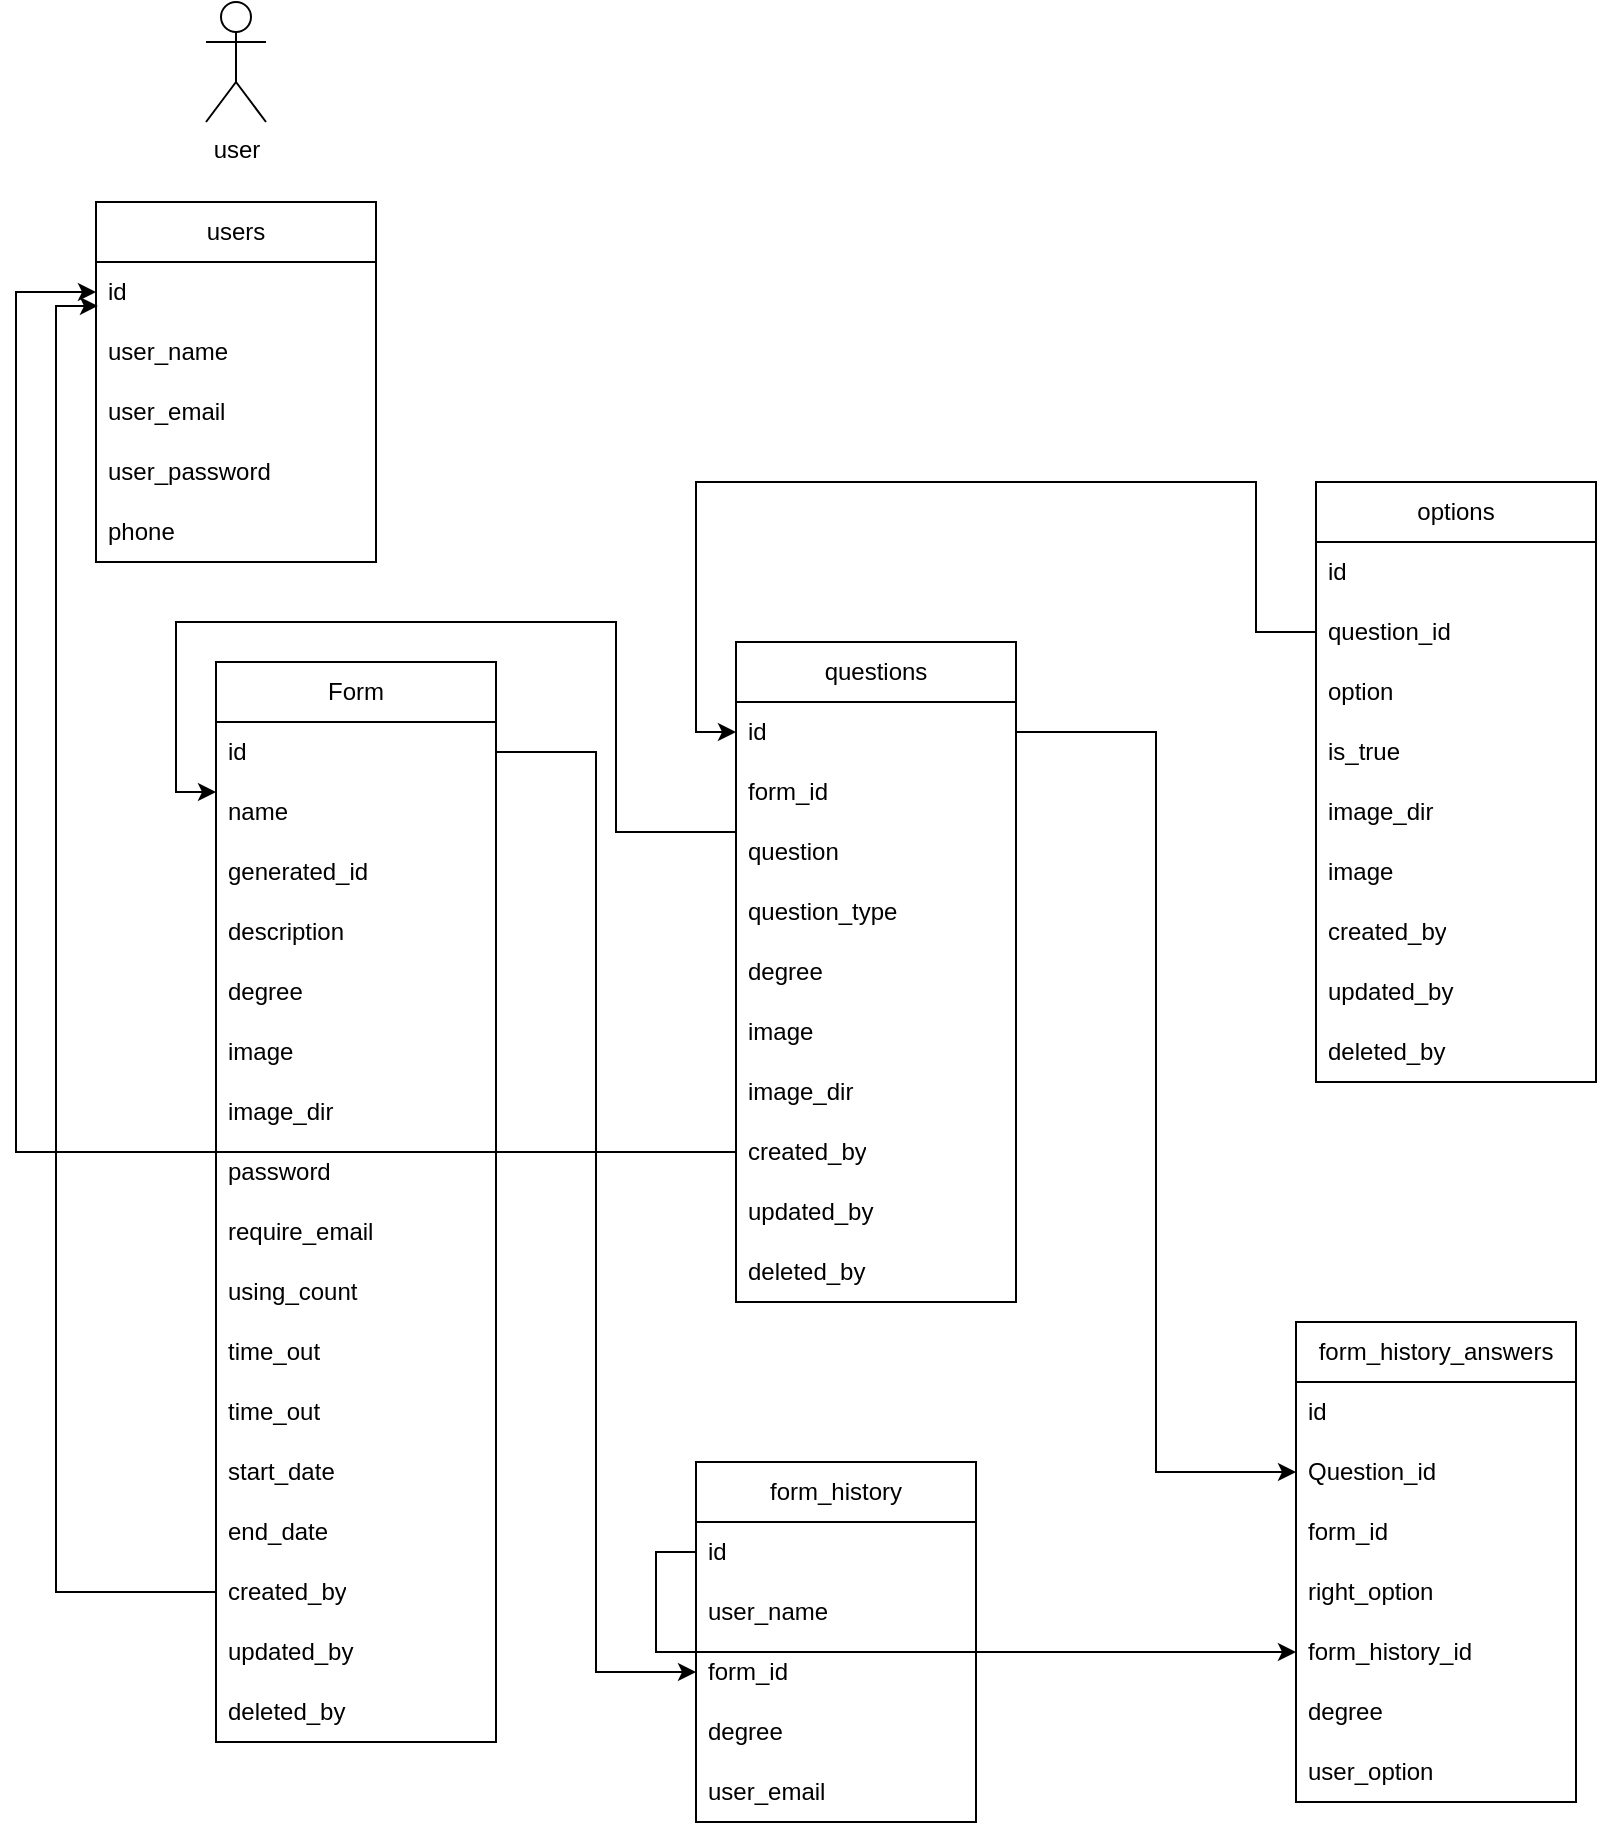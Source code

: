 <mxfile version="23.1.1" type="device">
  <diagram name="Page-1" id="zqJWefh8cCMS7qTuhWva">
    <mxGraphModel dx="1510" dy="678" grid="1" gridSize="10" guides="1" tooltips="1" connect="1" arrows="1" fold="1" page="1" pageScale="1" pageWidth="850" pageHeight="1100" math="0" shadow="0">
      <root>
        <mxCell id="0" />
        <mxCell id="1" parent="0" />
        <mxCell id="17IRoXpBVs0I1yonGBri-2" value="users" style="swimlane;fontStyle=0;childLayout=stackLayout;horizontal=1;startSize=30;horizontalStack=0;resizeParent=1;resizeParentMax=0;resizeLast=0;collapsible=1;marginBottom=0;whiteSpace=wrap;html=1;" vertex="1" parent="1">
          <mxGeometry x="60" y="150" width="140" height="180" as="geometry" />
        </mxCell>
        <mxCell id="17IRoXpBVs0I1yonGBri-3" value="id" style="text;strokeColor=none;fillColor=none;align=left;verticalAlign=middle;spacingLeft=4;spacingRight=4;overflow=hidden;points=[[0,0.5],[1,0.5]];portConstraint=eastwest;rotatable=0;whiteSpace=wrap;html=1;" vertex="1" parent="17IRoXpBVs0I1yonGBri-2">
          <mxGeometry y="30" width="140" height="30" as="geometry" />
        </mxCell>
        <mxCell id="17IRoXpBVs0I1yonGBri-4" value="user_name" style="text;strokeColor=none;fillColor=none;align=left;verticalAlign=middle;spacingLeft=4;spacingRight=4;overflow=hidden;points=[[0,0.5],[1,0.5]];portConstraint=eastwest;rotatable=0;whiteSpace=wrap;html=1;" vertex="1" parent="17IRoXpBVs0I1yonGBri-2">
          <mxGeometry y="60" width="140" height="30" as="geometry" />
        </mxCell>
        <mxCell id="17IRoXpBVs0I1yonGBri-5" value="user_email" style="text;strokeColor=none;fillColor=none;align=left;verticalAlign=middle;spacingLeft=4;spacingRight=4;overflow=hidden;points=[[0,0.5],[1,0.5]];portConstraint=eastwest;rotatable=0;whiteSpace=wrap;html=1;" vertex="1" parent="17IRoXpBVs0I1yonGBri-2">
          <mxGeometry y="90" width="140" height="30" as="geometry" />
        </mxCell>
        <mxCell id="17IRoXpBVs0I1yonGBri-6" value="user_password" style="text;strokeColor=none;fillColor=none;align=left;verticalAlign=middle;spacingLeft=4;spacingRight=4;overflow=hidden;points=[[0,0.5],[1,0.5]];portConstraint=eastwest;rotatable=0;whiteSpace=wrap;html=1;" vertex="1" parent="17IRoXpBVs0I1yonGBri-2">
          <mxGeometry y="120" width="140" height="30" as="geometry" />
        </mxCell>
        <mxCell id="17IRoXpBVs0I1yonGBri-7" value="phone" style="text;strokeColor=none;fillColor=none;align=left;verticalAlign=middle;spacingLeft=4;spacingRight=4;overflow=hidden;points=[[0,0.5],[1,0.5]];portConstraint=eastwest;rotatable=0;whiteSpace=wrap;html=1;" vertex="1" parent="17IRoXpBVs0I1yonGBri-2">
          <mxGeometry y="150" width="140" height="30" as="geometry" />
        </mxCell>
        <mxCell id="17IRoXpBVs0I1yonGBri-23" value="user&lt;br&gt;" style="shape=umlActor;verticalLabelPosition=bottom;verticalAlign=top;html=1;outlineConnect=0;" vertex="1" parent="1">
          <mxGeometry x="115" y="50" width="30" height="60" as="geometry" />
        </mxCell>
        <mxCell id="17IRoXpBVs0I1yonGBri-28" value="Form" style="swimlane;fontStyle=0;childLayout=stackLayout;horizontal=1;startSize=30;horizontalStack=0;resizeParent=1;resizeParentMax=0;resizeLast=0;collapsible=1;marginBottom=0;whiteSpace=wrap;html=1;" vertex="1" parent="1">
          <mxGeometry x="120" y="380" width="140" height="540" as="geometry" />
        </mxCell>
        <mxCell id="17IRoXpBVs0I1yonGBri-29" value="id" style="text;strokeColor=none;fillColor=none;align=left;verticalAlign=middle;spacingLeft=4;spacingRight=4;overflow=hidden;points=[[0,0.5],[1,0.5]];portConstraint=eastwest;rotatable=0;whiteSpace=wrap;html=1;" vertex="1" parent="17IRoXpBVs0I1yonGBri-28">
          <mxGeometry y="30" width="140" height="30" as="geometry" />
        </mxCell>
        <mxCell id="17IRoXpBVs0I1yonGBri-30" value="name" style="text;strokeColor=none;fillColor=none;align=left;verticalAlign=middle;spacingLeft=4;spacingRight=4;overflow=hidden;points=[[0,0.5],[1,0.5]];portConstraint=eastwest;rotatable=0;whiteSpace=wrap;html=1;" vertex="1" parent="17IRoXpBVs0I1yonGBri-28">
          <mxGeometry y="60" width="140" height="30" as="geometry" />
        </mxCell>
        <mxCell id="17IRoXpBVs0I1yonGBri-31" value="generated_id" style="text;strokeColor=none;fillColor=none;align=left;verticalAlign=middle;spacingLeft=4;spacingRight=4;overflow=hidden;points=[[0,0.5],[1,0.5]];portConstraint=eastwest;rotatable=0;whiteSpace=wrap;html=1;" vertex="1" parent="17IRoXpBVs0I1yonGBri-28">
          <mxGeometry y="90" width="140" height="30" as="geometry" />
        </mxCell>
        <mxCell id="17IRoXpBVs0I1yonGBri-32" value="description" style="text;strokeColor=none;fillColor=none;align=left;verticalAlign=middle;spacingLeft=4;spacingRight=4;overflow=hidden;points=[[0,0.5],[1,0.5]];portConstraint=eastwest;rotatable=0;whiteSpace=wrap;html=1;" vertex="1" parent="17IRoXpBVs0I1yonGBri-28">
          <mxGeometry y="120" width="140" height="30" as="geometry" />
        </mxCell>
        <mxCell id="17IRoXpBVs0I1yonGBri-34" value="degree" style="text;strokeColor=none;fillColor=none;align=left;verticalAlign=middle;spacingLeft=4;spacingRight=4;overflow=hidden;points=[[0,0.5],[1,0.5]];portConstraint=eastwest;rotatable=0;whiteSpace=wrap;html=1;" vertex="1" parent="17IRoXpBVs0I1yonGBri-28">
          <mxGeometry y="150" width="140" height="30" as="geometry" />
        </mxCell>
        <mxCell id="17IRoXpBVs0I1yonGBri-35" value="image" style="text;strokeColor=none;fillColor=none;align=left;verticalAlign=middle;spacingLeft=4;spacingRight=4;overflow=hidden;points=[[0,0.5],[1,0.5]];portConstraint=eastwest;rotatable=0;whiteSpace=wrap;html=1;" vertex="1" parent="17IRoXpBVs0I1yonGBri-28">
          <mxGeometry y="180" width="140" height="30" as="geometry" />
        </mxCell>
        <mxCell id="17IRoXpBVs0I1yonGBri-36" value="image_dir" style="text;strokeColor=none;fillColor=none;align=left;verticalAlign=middle;spacingLeft=4;spacingRight=4;overflow=hidden;points=[[0,0.5],[1,0.5]];portConstraint=eastwest;rotatable=0;whiteSpace=wrap;html=1;" vertex="1" parent="17IRoXpBVs0I1yonGBri-28">
          <mxGeometry y="210" width="140" height="30" as="geometry" />
        </mxCell>
        <mxCell id="17IRoXpBVs0I1yonGBri-37" value="password" style="text;strokeColor=none;fillColor=none;align=left;verticalAlign=middle;spacingLeft=4;spacingRight=4;overflow=hidden;points=[[0,0.5],[1,0.5]];portConstraint=eastwest;rotatable=0;whiteSpace=wrap;html=1;" vertex="1" parent="17IRoXpBVs0I1yonGBri-28">
          <mxGeometry y="240" width="140" height="30" as="geometry" />
        </mxCell>
        <mxCell id="17IRoXpBVs0I1yonGBri-38" value="require_email" style="text;strokeColor=none;fillColor=none;align=left;verticalAlign=middle;spacingLeft=4;spacingRight=4;overflow=hidden;points=[[0,0.5],[1,0.5]];portConstraint=eastwest;rotatable=0;whiteSpace=wrap;html=1;" vertex="1" parent="17IRoXpBVs0I1yonGBri-28">
          <mxGeometry y="270" width="140" height="30" as="geometry" />
        </mxCell>
        <mxCell id="17IRoXpBVs0I1yonGBri-49" value="using_count" style="text;strokeColor=none;fillColor=none;align=left;verticalAlign=middle;spacingLeft=4;spacingRight=4;overflow=hidden;points=[[0,0.5],[1,0.5]];portConstraint=eastwest;rotatable=0;whiteSpace=wrap;html=1;" vertex="1" parent="17IRoXpBVs0I1yonGBri-28">
          <mxGeometry y="300" width="140" height="30" as="geometry" />
        </mxCell>
        <mxCell id="17IRoXpBVs0I1yonGBri-50" value="time_out" style="text;strokeColor=none;fillColor=none;align=left;verticalAlign=middle;spacingLeft=4;spacingRight=4;overflow=hidden;points=[[0,0.5],[1,0.5]];portConstraint=eastwest;rotatable=0;whiteSpace=wrap;html=1;" vertex="1" parent="17IRoXpBVs0I1yonGBri-28">
          <mxGeometry y="330" width="140" height="30" as="geometry" />
        </mxCell>
        <mxCell id="17IRoXpBVs0I1yonGBri-51" value="time_out" style="text;strokeColor=none;fillColor=none;align=left;verticalAlign=middle;spacingLeft=4;spacingRight=4;overflow=hidden;points=[[0,0.5],[1,0.5]];portConstraint=eastwest;rotatable=0;whiteSpace=wrap;html=1;" vertex="1" parent="17IRoXpBVs0I1yonGBri-28">
          <mxGeometry y="360" width="140" height="30" as="geometry" />
        </mxCell>
        <mxCell id="17IRoXpBVs0I1yonGBri-52" value="start_date" style="text;strokeColor=none;fillColor=none;align=left;verticalAlign=middle;spacingLeft=4;spacingRight=4;overflow=hidden;points=[[0,0.5],[1,0.5]];portConstraint=eastwest;rotatable=0;whiteSpace=wrap;html=1;" vertex="1" parent="17IRoXpBVs0I1yonGBri-28">
          <mxGeometry y="390" width="140" height="30" as="geometry" />
        </mxCell>
        <mxCell id="17IRoXpBVs0I1yonGBri-53" value="end_date" style="text;strokeColor=none;fillColor=none;align=left;verticalAlign=middle;spacingLeft=4;spacingRight=4;overflow=hidden;points=[[0,0.5],[1,0.5]];portConstraint=eastwest;rotatable=0;whiteSpace=wrap;html=1;" vertex="1" parent="17IRoXpBVs0I1yonGBri-28">
          <mxGeometry y="420" width="140" height="30" as="geometry" />
        </mxCell>
        <mxCell id="17IRoXpBVs0I1yonGBri-54" value="created_by" style="text;strokeColor=none;fillColor=none;align=left;verticalAlign=middle;spacingLeft=4;spacingRight=4;overflow=hidden;points=[[0,0.5],[1,0.5]];portConstraint=eastwest;rotatable=0;whiteSpace=wrap;html=1;" vertex="1" parent="17IRoXpBVs0I1yonGBri-28">
          <mxGeometry y="450" width="140" height="30" as="geometry" />
        </mxCell>
        <mxCell id="17IRoXpBVs0I1yonGBri-55" value="updated_by" style="text;strokeColor=none;fillColor=none;align=left;verticalAlign=middle;spacingLeft=4;spacingRight=4;overflow=hidden;points=[[0,0.5],[1,0.5]];portConstraint=eastwest;rotatable=0;whiteSpace=wrap;html=1;" vertex="1" parent="17IRoXpBVs0I1yonGBri-28">
          <mxGeometry y="480" width="140" height="30" as="geometry" />
        </mxCell>
        <mxCell id="17IRoXpBVs0I1yonGBri-56" value="deleted_by" style="text;strokeColor=none;fillColor=none;align=left;verticalAlign=middle;spacingLeft=4;spacingRight=4;overflow=hidden;points=[[0,0.5],[1,0.5]];portConstraint=eastwest;rotatable=0;whiteSpace=wrap;html=1;" vertex="1" parent="17IRoXpBVs0I1yonGBri-28">
          <mxGeometry y="510" width="140" height="30" as="geometry" />
        </mxCell>
        <mxCell id="17IRoXpBVs0I1yonGBri-59" style="edgeStyle=orthogonalEdgeStyle;rounded=0;orthogonalLoop=1;jettySize=auto;html=1;exitX=0;exitY=0.5;exitDx=0;exitDy=0;entryX=0.007;entryY=0.733;entryDx=0;entryDy=0;entryPerimeter=0;" edge="1" parent="1" source="17IRoXpBVs0I1yonGBri-54" target="17IRoXpBVs0I1yonGBri-3">
          <mxGeometry relative="1" as="geometry">
            <Array as="points">
              <mxPoint x="40" y="845" />
              <mxPoint x="40" y="202" />
            </Array>
          </mxGeometry>
        </mxCell>
        <mxCell id="17IRoXpBVs0I1yonGBri-63" value="questions" style="swimlane;fontStyle=0;childLayout=stackLayout;horizontal=1;startSize=30;horizontalStack=0;resizeParent=1;resizeParentMax=0;resizeLast=0;collapsible=1;marginBottom=0;whiteSpace=wrap;html=1;" vertex="1" parent="1">
          <mxGeometry x="380" y="370" width="140" height="330" as="geometry" />
        </mxCell>
        <mxCell id="17IRoXpBVs0I1yonGBri-64" value="id" style="text;strokeColor=none;fillColor=none;align=left;verticalAlign=middle;spacingLeft=4;spacingRight=4;overflow=hidden;points=[[0,0.5],[1,0.5]];portConstraint=eastwest;rotatable=0;whiteSpace=wrap;html=1;" vertex="1" parent="17IRoXpBVs0I1yonGBri-63">
          <mxGeometry y="30" width="140" height="30" as="geometry" />
        </mxCell>
        <mxCell id="17IRoXpBVs0I1yonGBri-65" value="form_id" style="text;strokeColor=none;fillColor=none;align=left;verticalAlign=middle;spacingLeft=4;spacingRight=4;overflow=hidden;points=[[0,0.5],[1,0.5]];portConstraint=eastwest;rotatable=0;whiteSpace=wrap;html=1;" vertex="1" parent="17IRoXpBVs0I1yonGBri-63">
          <mxGeometry y="60" width="140" height="30" as="geometry" />
        </mxCell>
        <mxCell id="17IRoXpBVs0I1yonGBri-66" value="question" style="text;strokeColor=none;fillColor=none;align=left;verticalAlign=middle;spacingLeft=4;spacingRight=4;overflow=hidden;points=[[0,0.5],[1,0.5]];portConstraint=eastwest;rotatable=0;whiteSpace=wrap;html=1;" vertex="1" parent="17IRoXpBVs0I1yonGBri-63">
          <mxGeometry y="90" width="140" height="30" as="geometry" />
        </mxCell>
        <mxCell id="17IRoXpBVs0I1yonGBri-67" value="question_type" style="text;strokeColor=none;fillColor=none;align=left;verticalAlign=middle;spacingLeft=4;spacingRight=4;overflow=hidden;points=[[0,0.5],[1,0.5]];portConstraint=eastwest;rotatable=0;whiteSpace=wrap;html=1;" vertex="1" parent="17IRoXpBVs0I1yonGBri-63">
          <mxGeometry y="120" width="140" height="30" as="geometry" />
        </mxCell>
        <mxCell id="17IRoXpBVs0I1yonGBri-68" value="degree" style="text;strokeColor=none;fillColor=none;align=left;verticalAlign=middle;spacingLeft=4;spacingRight=4;overflow=hidden;points=[[0,0.5],[1,0.5]];portConstraint=eastwest;rotatable=0;whiteSpace=wrap;html=1;" vertex="1" parent="17IRoXpBVs0I1yonGBri-63">
          <mxGeometry y="150" width="140" height="30" as="geometry" />
        </mxCell>
        <mxCell id="17IRoXpBVs0I1yonGBri-69" value="image" style="text;strokeColor=none;fillColor=none;align=left;verticalAlign=middle;spacingLeft=4;spacingRight=4;overflow=hidden;points=[[0,0.5],[1,0.5]];portConstraint=eastwest;rotatable=0;whiteSpace=wrap;html=1;" vertex="1" parent="17IRoXpBVs0I1yonGBri-63">
          <mxGeometry y="180" width="140" height="30" as="geometry" />
        </mxCell>
        <mxCell id="17IRoXpBVs0I1yonGBri-70" value="image_dir" style="text;strokeColor=none;fillColor=none;align=left;verticalAlign=middle;spacingLeft=4;spacingRight=4;overflow=hidden;points=[[0,0.5],[1,0.5]];portConstraint=eastwest;rotatable=0;whiteSpace=wrap;html=1;" vertex="1" parent="17IRoXpBVs0I1yonGBri-63">
          <mxGeometry y="210" width="140" height="30" as="geometry" />
        </mxCell>
        <mxCell id="17IRoXpBVs0I1yonGBri-71" value="created_by" style="text;strokeColor=none;fillColor=none;align=left;verticalAlign=middle;spacingLeft=4;spacingRight=4;overflow=hidden;points=[[0,0.5],[1,0.5]];portConstraint=eastwest;rotatable=0;whiteSpace=wrap;html=1;" vertex="1" parent="17IRoXpBVs0I1yonGBri-63">
          <mxGeometry y="240" width="140" height="30" as="geometry" />
        </mxCell>
        <mxCell id="17IRoXpBVs0I1yonGBri-72" value="updated_by" style="text;strokeColor=none;fillColor=none;align=left;verticalAlign=middle;spacingLeft=4;spacingRight=4;overflow=hidden;points=[[0,0.5],[1,0.5]];portConstraint=eastwest;rotatable=0;whiteSpace=wrap;html=1;" vertex="1" parent="17IRoXpBVs0I1yonGBri-63">
          <mxGeometry y="270" width="140" height="30" as="geometry" />
        </mxCell>
        <mxCell id="17IRoXpBVs0I1yonGBri-73" value="deleted_by" style="text;strokeColor=none;fillColor=none;align=left;verticalAlign=middle;spacingLeft=4;spacingRight=4;overflow=hidden;points=[[0,0.5],[1,0.5]];portConstraint=eastwest;rotatable=0;whiteSpace=wrap;html=1;" vertex="1" parent="17IRoXpBVs0I1yonGBri-63">
          <mxGeometry y="300" width="140" height="30" as="geometry" />
        </mxCell>
        <mxCell id="17IRoXpBVs0I1yonGBri-81" style="edgeStyle=orthogonalEdgeStyle;rounded=0;orthogonalLoop=1;jettySize=auto;html=1;exitX=0;exitY=0.5;exitDx=0;exitDy=0;entryX=0;entryY=0.5;entryDx=0;entryDy=0;" edge="1" parent="1">
          <mxGeometry relative="1" as="geometry">
            <mxPoint x="380" y="465" as="sourcePoint" />
            <mxPoint x="120" y="445" as="targetPoint" />
            <Array as="points">
              <mxPoint x="320" y="465" />
              <mxPoint x="320" y="360" />
              <mxPoint x="100" y="360" />
              <mxPoint x="100" y="445" />
            </Array>
          </mxGeometry>
        </mxCell>
        <mxCell id="17IRoXpBVs0I1yonGBri-82" style="edgeStyle=orthogonalEdgeStyle;rounded=0;orthogonalLoop=1;jettySize=auto;html=1;exitX=0;exitY=0.5;exitDx=0;exitDy=0;entryX=0;entryY=0.5;entryDx=0;entryDy=0;" edge="1" parent="1" source="17IRoXpBVs0I1yonGBri-71" target="17IRoXpBVs0I1yonGBri-3">
          <mxGeometry relative="1" as="geometry">
            <Array as="points">
              <mxPoint x="20" y="625" />
              <mxPoint x="20" y="195" />
            </Array>
          </mxGeometry>
        </mxCell>
        <mxCell id="17IRoXpBVs0I1yonGBri-83" value="options" style="swimlane;fontStyle=0;childLayout=stackLayout;horizontal=1;startSize=30;horizontalStack=0;resizeParent=1;resizeParentMax=0;resizeLast=0;collapsible=1;marginBottom=0;whiteSpace=wrap;html=1;" vertex="1" parent="1">
          <mxGeometry x="670" y="290" width="140" height="300" as="geometry" />
        </mxCell>
        <mxCell id="17IRoXpBVs0I1yonGBri-84" value="id" style="text;strokeColor=none;fillColor=none;align=left;verticalAlign=middle;spacingLeft=4;spacingRight=4;overflow=hidden;points=[[0,0.5],[1,0.5]];portConstraint=eastwest;rotatable=0;whiteSpace=wrap;html=1;" vertex="1" parent="17IRoXpBVs0I1yonGBri-83">
          <mxGeometry y="30" width="140" height="30" as="geometry" />
        </mxCell>
        <mxCell id="17IRoXpBVs0I1yonGBri-85" value="question_id" style="text;strokeColor=none;fillColor=none;align=left;verticalAlign=middle;spacingLeft=4;spacingRight=4;overflow=hidden;points=[[0,0.5],[1,0.5]];portConstraint=eastwest;rotatable=0;whiteSpace=wrap;html=1;" vertex="1" parent="17IRoXpBVs0I1yonGBri-83">
          <mxGeometry y="60" width="140" height="30" as="geometry" />
        </mxCell>
        <mxCell id="17IRoXpBVs0I1yonGBri-86" value="option" style="text;strokeColor=none;fillColor=none;align=left;verticalAlign=middle;spacingLeft=4;spacingRight=4;overflow=hidden;points=[[0,0.5],[1,0.5]];portConstraint=eastwest;rotatable=0;whiteSpace=wrap;html=1;" vertex="1" parent="17IRoXpBVs0I1yonGBri-83">
          <mxGeometry y="90" width="140" height="30" as="geometry" />
        </mxCell>
        <mxCell id="17IRoXpBVs0I1yonGBri-87" value="is_true" style="text;strokeColor=none;fillColor=none;align=left;verticalAlign=middle;spacingLeft=4;spacingRight=4;overflow=hidden;points=[[0,0.5],[1,0.5]];portConstraint=eastwest;rotatable=0;whiteSpace=wrap;html=1;" vertex="1" parent="17IRoXpBVs0I1yonGBri-83">
          <mxGeometry y="120" width="140" height="30" as="geometry" />
        </mxCell>
        <mxCell id="17IRoXpBVs0I1yonGBri-88" value="image_dir" style="text;strokeColor=none;fillColor=none;align=left;verticalAlign=middle;spacingLeft=4;spacingRight=4;overflow=hidden;points=[[0,0.5],[1,0.5]];portConstraint=eastwest;rotatable=0;whiteSpace=wrap;html=1;" vertex="1" parent="17IRoXpBVs0I1yonGBri-83">
          <mxGeometry y="150" width="140" height="30" as="geometry" />
        </mxCell>
        <mxCell id="17IRoXpBVs0I1yonGBri-89" value="image" style="text;strokeColor=none;fillColor=none;align=left;verticalAlign=middle;spacingLeft=4;spacingRight=4;overflow=hidden;points=[[0,0.5],[1,0.5]];portConstraint=eastwest;rotatable=0;whiteSpace=wrap;html=1;" vertex="1" parent="17IRoXpBVs0I1yonGBri-83">
          <mxGeometry y="180" width="140" height="30" as="geometry" />
        </mxCell>
        <mxCell id="17IRoXpBVs0I1yonGBri-90" value="created_by" style="text;strokeColor=none;fillColor=none;align=left;verticalAlign=middle;spacingLeft=4;spacingRight=4;overflow=hidden;points=[[0,0.5],[1,0.5]];portConstraint=eastwest;rotatable=0;whiteSpace=wrap;html=1;" vertex="1" parent="17IRoXpBVs0I1yonGBri-83">
          <mxGeometry y="210" width="140" height="30" as="geometry" />
        </mxCell>
        <mxCell id="17IRoXpBVs0I1yonGBri-92" value="updated_by" style="text;strokeColor=none;fillColor=none;align=left;verticalAlign=middle;spacingLeft=4;spacingRight=4;overflow=hidden;points=[[0,0.5],[1,0.5]];portConstraint=eastwest;rotatable=0;whiteSpace=wrap;html=1;" vertex="1" parent="17IRoXpBVs0I1yonGBri-83">
          <mxGeometry y="240" width="140" height="30" as="geometry" />
        </mxCell>
        <mxCell id="17IRoXpBVs0I1yonGBri-93" value="deleted_by" style="text;strokeColor=none;fillColor=none;align=left;verticalAlign=middle;spacingLeft=4;spacingRight=4;overflow=hidden;points=[[0,0.5],[1,0.5]];portConstraint=eastwest;rotatable=0;whiteSpace=wrap;html=1;" vertex="1" parent="17IRoXpBVs0I1yonGBri-83">
          <mxGeometry y="270" width="140" height="30" as="geometry" />
        </mxCell>
        <mxCell id="17IRoXpBVs0I1yonGBri-96" style="edgeStyle=orthogonalEdgeStyle;rounded=0;orthogonalLoop=1;jettySize=auto;html=1;exitX=0;exitY=0.5;exitDx=0;exitDy=0;entryX=0;entryY=0.5;entryDx=0;entryDy=0;" edge="1" parent="1" source="17IRoXpBVs0I1yonGBri-85" target="17IRoXpBVs0I1yonGBri-64">
          <mxGeometry relative="1" as="geometry">
            <Array as="points">
              <mxPoint x="640" y="365" />
              <mxPoint x="640" y="290" />
              <mxPoint x="360" y="290" />
              <mxPoint x="360" y="415" />
            </Array>
          </mxGeometry>
        </mxCell>
        <mxCell id="17IRoXpBVs0I1yonGBri-98" value="form_history" style="swimlane;fontStyle=0;childLayout=stackLayout;horizontal=1;startSize=30;horizontalStack=0;resizeParent=1;resizeParentMax=0;resizeLast=0;collapsible=1;marginBottom=0;whiteSpace=wrap;html=1;" vertex="1" parent="1">
          <mxGeometry x="360" y="780" width="140" height="180" as="geometry" />
        </mxCell>
        <mxCell id="17IRoXpBVs0I1yonGBri-99" value="id" style="text;strokeColor=none;fillColor=none;align=left;verticalAlign=middle;spacingLeft=4;spacingRight=4;overflow=hidden;points=[[0,0.5],[1,0.5]];portConstraint=eastwest;rotatable=0;whiteSpace=wrap;html=1;" vertex="1" parent="17IRoXpBVs0I1yonGBri-98">
          <mxGeometry y="30" width="140" height="30" as="geometry" />
        </mxCell>
        <mxCell id="17IRoXpBVs0I1yonGBri-100" value="user_name" style="text;strokeColor=none;fillColor=none;align=left;verticalAlign=middle;spacingLeft=4;spacingRight=4;overflow=hidden;points=[[0,0.5],[1,0.5]];portConstraint=eastwest;rotatable=0;whiteSpace=wrap;html=1;" vertex="1" parent="17IRoXpBVs0I1yonGBri-98">
          <mxGeometry y="60" width="140" height="30" as="geometry" />
        </mxCell>
        <mxCell id="17IRoXpBVs0I1yonGBri-101" value="form_id" style="text;strokeColor=none;fillColor=none;align=left;verticalAlign=middle;spacingLeft=4;spacingRight=4;overflow=hidden;points=[[0,0.5],[1,0.5]];portConstraint=eastwest;rotatable=0;whiteSpace=wrap;html=1;" vertex="1" parent="17IRoXpBVs0I1yonGBri-98">
          <mxGeometry y="90" width="140" height="30" as="geometry" />
        </mxCell>
        <mxCell id="17IRoXpBVs0I1yonGBri-103" value="degree" style="text;strokeColor=none;fillColor=none;align=left;verticalAlign=middle;spacingLeft=4;spacingRight=4;overflow=hidden;points=[[0,0.5],[1,0.5]];portConstraint=eastwest;rotatable=0;whiteSpace=wrap;html=1;" vertex="1" parent="17IRoXpBVs0I1yonGBri-98">
          <mxGeometry y="120" width="140" height="30" as="geometry" />
        </mxCell>
        <mxCell id="17IRoXpBVs0I1yonGBri-147" value="user_email" style="text;strokeColor=none;fillColor=none;align=left;verticalAlign=middle;spacingLeft=4;spacingRight=4;overflow=hidden;points=[[0,0.5],[1,0.5]];portConstraint=eastwest;rotatable=0;whiteSpace=wrap;html=1;" vertex="1" parent="17IRoXpBVs0I1yonGBri-98">
          <mxGeometry y="150" width="140" height="30" as="geometry" />
        </mxCell>
        <mxCell id="17IRoXpBVs0I1yonGBri-104" value="form_history_answers" style="swimlane;fontStyle=0;childLayout=stackLayout;horizontal=1;startSize=30;horizontalStack=0;resizeParent=1;resizeParentMax=0;resizeLast=0;collapsible=1;marginBottom=0;whiteSpace=wrap;html=1;" vertex="1" parent="1">
          <mxGeometry x="660" y="710" width="140" height="240" as="geometry" />
        </mxCell>
        <mxCell id="17IRoXpBVs0I1yonGBri-105" value="id" style="text;strokeColor=none;fillColor=none;align=left;verticalAlign=middle;spacingLeft=4;spacingRight=4;overflow=hidden;points=[[0,0.5],[1,0.5]];portConstraint=eastwest;rotatable=0;whiteSpace=wrap;html=1;" vertex="1" parent="17IRoXpBVs0I1yonGBri-104">
          <mxGeometry y="30" width="140" height="30" as="geometry" />
        </mxCell>
        <mxCell id="17IRoXpBVs0I1yonGBri-107" value="Question_id" style="text;strokeColor=none;fillColor=none;align=left;verticalAlign=middle;spacingLeft=4;spacingRight=4;overflow=hidden;points=[[0,0.5],[1,0.5]];portConstraint=eastwest;rotatable=0;whiteSpace=wrap;html=1;" vertex="1" parent="17IRoXpBVs0I1yonGBri-104">
          <mxGeometry y="60" width="140" height="30" as="geometry" />
        </mxCell>
        <mxCell id="17IRoXpBVs0I1yonGBri-108" value="form_id" style="text;strokeColor=none;fillColor=none;align=left;verticalAlign=middle;spacingLeft=4;spacingRight=4;overflow=hidden;points=[[0,0.5],[1,0.5]];portConstraint=eastwest;rotatable=0;whiteSpace=wrap;html=1;" vertex="1" parent="17IRoXpBVs0I1yonGBri-104">
          <mxGeometry y="90" width="140" height="30" as="geometry" />
        </mxCell>
        <mxCell id="17IRoXpBVs0I1yonGBri-109" value="right_option" style="text;strokeColor=none;fillColor=none;align=left;verticalAlign=middle;spacingLeft=4;spacingRight=4;overflow=hidden;points=[[0,0.5],[1,0.5]];portConstraint=eastwest;rotatable=0;whiteSpace=wrap;html=1;" vertex="1" parent="17IRoXpBVs0I1yonGBri-104">
          <mxGeometry y="120" width="140" height="30" as="geometry" />
        </mxCell>
        <mxCell id="17IRoXpBVs0I1yonGBri-124" value="form_history_id" style="text;strokeColor=none;fillColor=none;align=left;verticalAlign=middle;spacingLeft=4;spacingRight=4;overflow=hidden;points=[[0,0.5],[1,0.5]];portConstraint=eastwest;rotatable=0;whiteSpace=wrap;html=1;" vertex="1" parent="17IRoXpBVs0I1yonGBri-104">
          <mxGeometry y="150" width="140" height="30" as="geometry" />
        </mxCell>
        <mxCell id="17IRoXpBVs0I1yonGBri-126" value="degree" style="text;strokeColor=none;fillColor=none;align=left;verticalAlign=middle;spacingLeft=4;spacingRight=4;overflow=hidden;points=[[0,0.5],[1,0.5]];portConstraint=eastwest;rotatable=0;whiteSpace=wrap;html=1;" vertex="1" parent="17IRoXpBVs0I1yonGBri-104">
          <mxGeometry y="180" width="140" height="30" as="geometry" />
        </mxCell>
        <mxCell id="17IRoXpBVs0I1yonGBri-145" value="user_option" style="text;strokeColor=none;fillColor=none;align=left;verticalAlign=middle;spacingLeft=4;spacingRight=4;overflow=hidden;points=[[0,0.5],[1,0.5]];portConstraint=eastwest;rotatable=0;whiteSpace=wrap;html=1;" vertex="1" parent="17IRoXpBVs0I1yonGBri-104">
          <mxGeometry y="210" width="140" height="30" as="geometry" />
        </mxCell>
        <mxCell id="17IRoXpBVs0I1yonGBri-112" style="edgeStyle=orthogonalEdgeStyle;rounded=0;orthogonalLoop=1;jettySize=auto;html=1;exitX=1;exitY=0.5;exitDx=0;exitDy=0;" edge="1" parent="1" source="17IRoXpBVs0I1yonGBri-29" target="17IRoXpBVs0I1yonGBri-101">
          <mxGeometry relative="1" as="geometry" />
        </mxCell>
        <mxCell id="17IRoXpBVs0I1yonGBri-117" style="edgeStyle=orthogonalEdgeStyle;rounded=0;orthogonalLoop=1;jettySize=auto;html=1;exitX=1;exitY=0.5;exitDx=0;exitDy=0;entryX=0;entryY=0.5;entryDx=0;entryDy=0;" edge="1" parent="1" source="17IRoXpBVs0I1yonGBri-64" target="17IRoXpBVs0I1yonGBri-107">
          <mxGeometry relative="1" as="geometry" />
        </mxCell>
        <mxCell id="17IRoXpBVs0I1yonGBri-125" style="edgeStyle=orthogonalEdgeStyle;rounded=0;orthogonalLoop=1;jettySize=auto;html=1;exitX=0;exitY=0.5;exitDx=0;exitDy=0;entryX=0;entryY=0.5;entryDx=0;entryDy=0;" edge="1" parent="1" source="17IRoXpBVs0I1yonGBri-99" target="17IRoXpBVs0I1yonGBri-124">
          <mxGeometry relative="1" as="geometry" />
        </mxCell>
      </root>
    </mxGraphModel>
  </diagram>
</mxfile>
